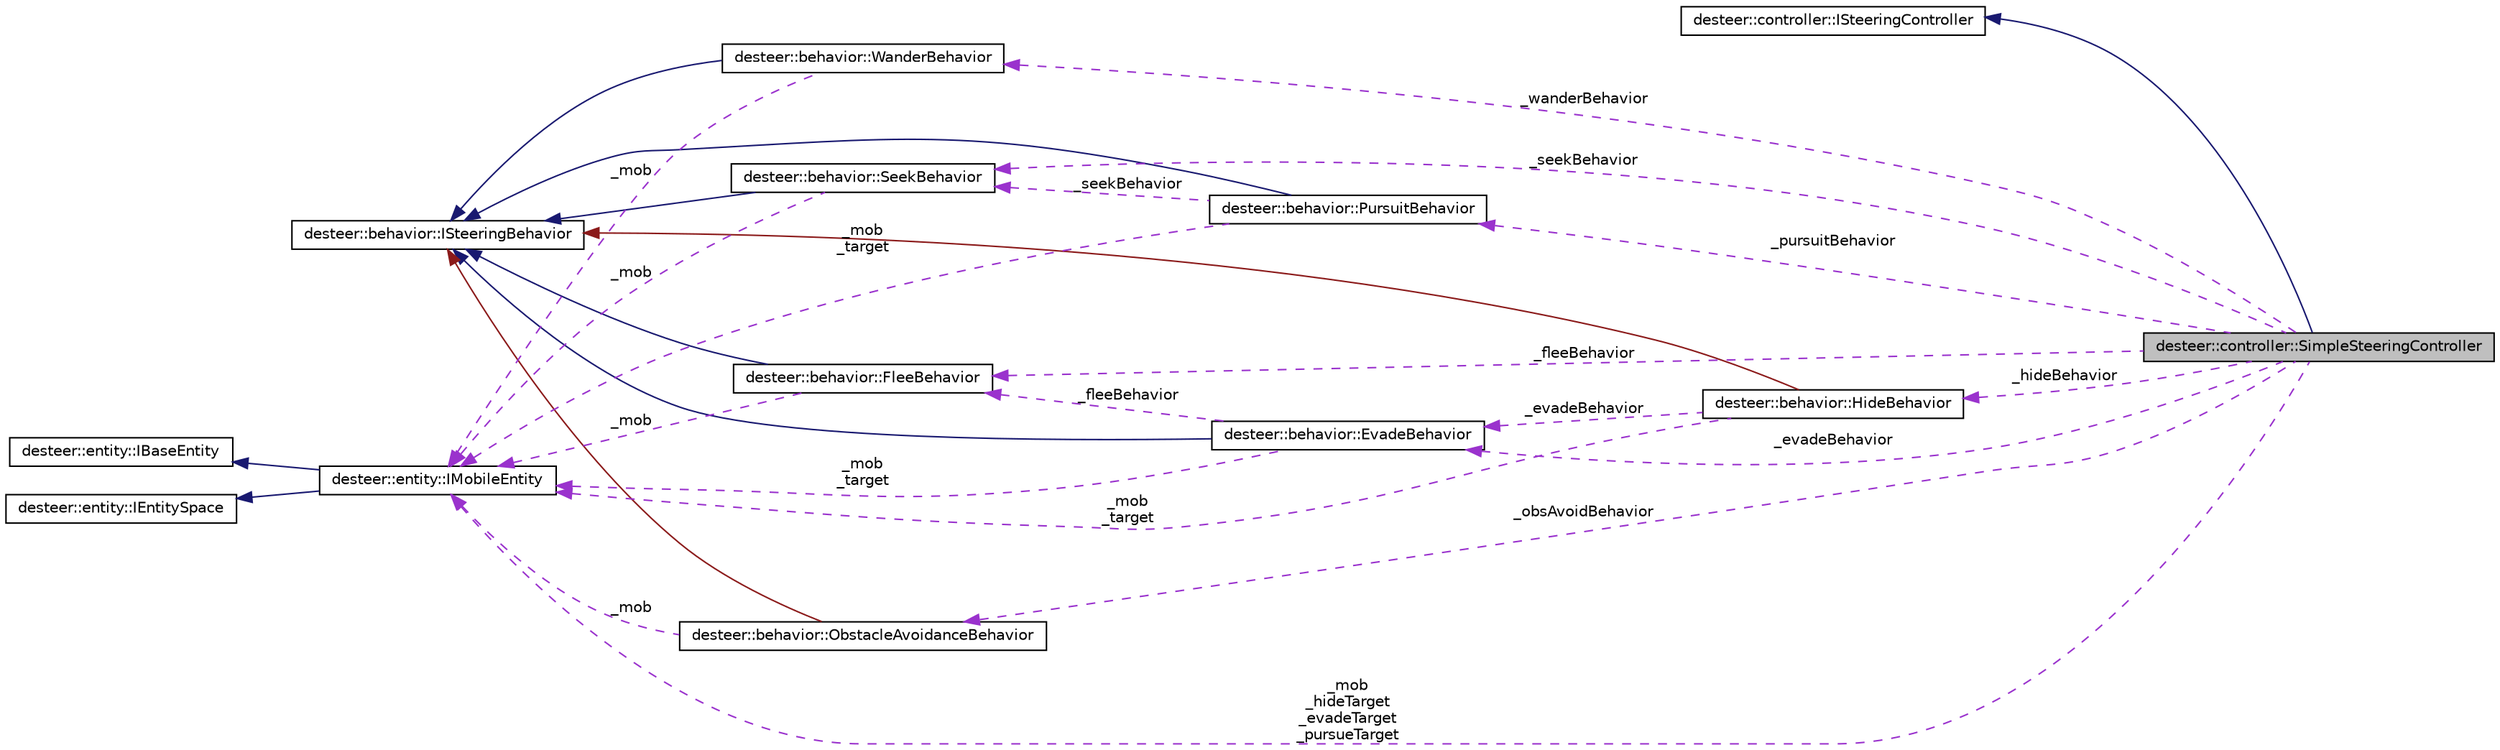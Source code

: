 digraph G
{
  edge [fontname="Helvetica",fontsize="10",labelfontname="Helvetica",labelfontsize="10"];
  node [fontname="Helvetica",fontsize="10",shape=record];
  rankdir=LR;
  Node1 [label="desteer::controller::SimpleSteeringController",height=0.2,width=0.4,color="black", fillcolor="grey75", style="filled" fontcolor="black"];
  Node2 -> Node1 [dir=back,color="midnightblue",fontsize="10",style="solid",fontname="Helvetica"];
  Node2 [label="desteer::controller::ISteeringController",height=0.2,width=0.4,color="black", fillcolor="white", style="filled",URL="$classdesteer_1_1controller_1_1_i_steering_controller.html"];
  Node3 -> Node1 [dir=back,color="darkorchid3",fontsize="10",style="dashed",label="_wanderBehavior",fontname="Helvetica"];
  Node3 [label="desteer::behavior::WanderBehavior",height=0.2,width=0.4,color="black", fillcolor="white", style="filled",URL="$classdesteer_1_1behavior_1_1_wander_behavior.html"];
  Node4 -> Node3 [dir=back,color="midnightblue",fontsize="10",style="solid",fontname="Helvetica"];
  Node4 [label="desteer::behavior::ISteeringBehavior",height=0.2,width=0.4,color="black", fillcolor="white", style="filled",URL="$classdesteer_1_1behavior_1_1_i_steering_behavior.html"];
  Node5 -> Node3 [dir=back,color="darkorchid3",fontsize="10",style="dashed",label="_mob",fontname="Helvetica"];
  Node5 [label="desteer::entity::IMobileEntity",height=0.2,width=0.4,color="black", fillcolor="white", style="filled",URL="$classdesteer_1_1entity_1_1_i_mobile_entity.html"];
  Node6 -> Node5 [dir=back,color="midnightblue",fontsize="10",style="solid",fontname="Helvetica"];
  Node6 [label="desteer::entity::IBaseEntity",height=0.2,width=0.4,color="black", fillcolor="white", style="filled",URL="$classdesteer_1_1entity_1_1_i_base_entity.html"];
  Node7 -> Node5 [dir=back,color="midnightblue",fontsize="10",style="solid",fontname="Helvetica"];
  Node7 [label="desteer::entity::IEntitySpace",height=0.2,width=0.4,color="black", fillcolor="white", style="filled",URL="$classdesteer_1_1entity_1_1_i_entity_space.html"];
  Node5 -> Node1 [dir=back,color="darkorchid3",fontsize="10",style="dashed",label="_mob\n_hideTarget\n_evadeTarget\n_pursueTarget",fontname="Helvetica"];
  Node8 -> Node1 [dir=back,color="darkorchid3",fontsize="10",style="dashed",label="_hideBehavior",fontname="Helvetica"];
  Node8 [label="desteer::behavior::HideBehavior",height=0.2,width=0.4,color="black", fillcolor="white", style="filled",URL="$classdesteer_1_1behavior_1_1_hide_behavior.html"];
  Node4 -> Node8 [dir=back,color="firebrick4",fontsize="10",style="solid",fontname="Helvetica"];
  Node5 -> Node8 [dir=back,color="darkorchid3",fontsize="10",style="dashed",label="_mob\n_target",fontname="Helvetica"];
  Node9 -> Node8 [dir=back,color="darkorchid3",fontsize="10",style="dashed",label="_evadeBehavior",fontname="Helvetica"];
  Node9 [label="desteer::behavior::EvadeBehavior",height=0.2,width=0.4,color="black", fillcolor="white", style="filled",URL="$classdesteer_1_1behavior_1_1_evade_behavior.html"];
  Node4 -> Node9 [dir=back,color="midnightblue",fontsize="10",style="solid",fontname="Helvetica"];
  Node5 -> Node9 [dir=back,color="darkorchid3",fontsize="10",style="dashed",label="_mob\n_target",fontname="Helvetica"];
  Node10 -> Node9 [dir=back,color="darkorchid3",fontsize="10",style="dashed",label="_fleeBehavior",fontname="Helvetica"];
  Node10 [label="desteer::behavior::FleeBehavior",height=0.2,width=0.4,color="black", fillcolor="white", style="filled",URL="$classdesteer_1_1behavior_1_1_flee_behavior.html"];
  Node4 -> Node10 [dir=back,color="midnightblue",fontsize="10",style="solid",fontname="Helvetica"];
  Node5 -> Node10 [dir=back,color="darkorchid3",fontsize="10",style="dashed",label="_mob",fontname="Helvetica"];
  Node9 -> Node1 [dir=back,color="darkorchid3",fontsize="10",style="dashed",label="_evadeBehavior",fontname="Helvetica"];
  Node11 -> Node1 [dir=back,color="darkorchid3",fontsize="10",style="dashed",label="_pursuitBehavior",fontname="Helvetica"];
  Node11 [label="desteer::behavior::PursuitBehavior",height=0.2,width=0.4,color="black", fillcolor="white", style="filled",URL="$classdesteer_1_1behavior_1_1_pursuit_behavior.html"];
  Node4 -> Node11 [dir=back,color="midnightblue",fontsize="10",style="solid",fontname="Helvetica"];
  Node5 -> Node11 [dir=back,color="darkorchid3",fontsize="10",style="dashed",label="_mob\n_target",fontname="Helvetica"];
  Node12 -> Node11 [dir=back,color="darkorchid3",fontsize="10",style="dashed",label="_seekBehavior",fontname="Helvetica"];
  Node12 [label="desteer::behavior::SeekBehavior",height=0.2,width=0.4,color="black", fillcolor="white", style="filled",URL="$classdesteer_1_1behavior_1_1_seek_behavior.html"];
  Node4 -> Node12 [dir=back,color="midnightblue",fontsize="10",style="solid",fontname="Helvetica"];
  Node5 -> Node12 [dir=back,color="darkorchid3",fontsize="10",style="dashed",label="_mob",fontname="Helvetica"];
  Node12 -> Node1 [dir=back,color="darkorchid3",fontsize="10",style="dashed",label="_seekBehavior",fontname="Helvetica"];
  Node10 -> Node1 [dir=back,color="darkorchid3",fontsize="10",style="dashed",label="_fleeBehavior",fontname="Helvetica"];
  Node13 -> Node1 [dir=back,color="darkorchid3",fontsize="10",style="dashed",label="_obsAvoidBehavior",fontname="Helvetica"];
  Node13 [label="desteer::behavior::ObstacleAvoidanceBehavior",height=0.2,width=0.4,color="black", fillcolor="white", style="filled",URL="$classdesteer_1_1behavior_1_1_obstacle_avoidance_behavior.html"];
  Node4 -> Node13 [dir=back,color="firebrick4",fontsize="10",style="solid",fontname="Helvetica"];
  Node5 -> Node13 [dir=back,color="darkorchid3",fontsize="10",style="dashed",label="_mob",fontname="Helvetica"];
}
